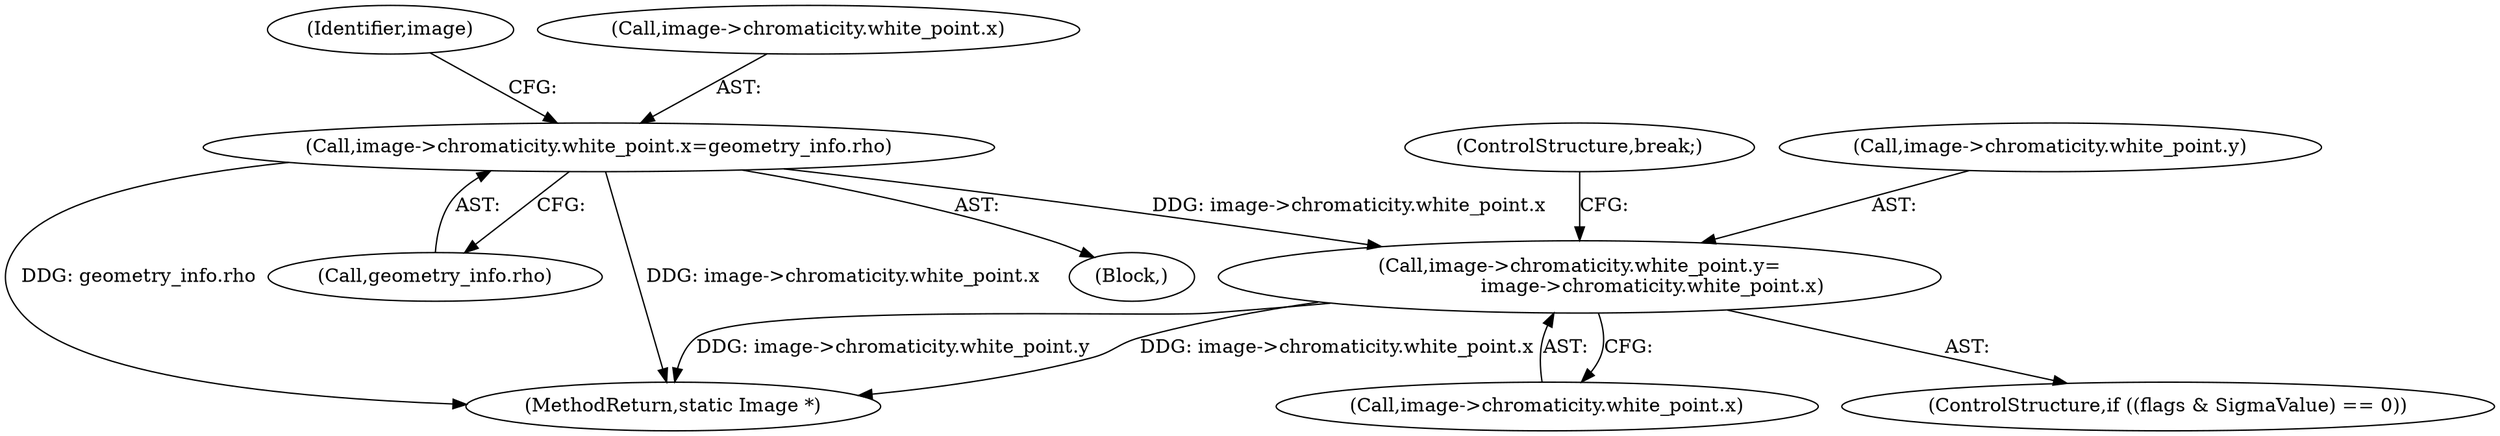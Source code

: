 digraph "0_ImageMagick_f6e9d0d9955e85bdd7540b251cd50d598dacc5e6_34@pointer" {
"1001779" [label="(Call,image->chromaticity.white_point.y=\n                        image->chromaticity.white_point.x)"];
"1001751" [label="(Call,image->chromaticity.white_point.x=geometry_info.rho)"];
"1001794" [label="(ControlStructure,break;)"];
"1001766" [label="(Identifier,image)"];
"1001744" [label="(Block,)"];
"1001780" [label="(Call,image->chromaticity.white_point.y)"];
"1001773" [label="(ControlStructure,if ((flags & SigmaValue) == 0))"];
"1001751" [label="(Call,image->chromaticity.white_point.x=geometry_info.rho)"];
"1001779" [label="(Call,image->chromaticity.white_point.y=\n                        image->chromaticity.white_point.x)"];
"1001752" [label="(Call,image->chromaticity.white_point.x)"];
"1001787" [label="(Call,image->chromaticity.white_point.x)"];
"1001759" [label="(Call,geometry_info.rho)"];
"1003485" [label="(MethodReturn,static Image *)"];
"1001779" -> "1001773"  [label="AST: "];
"1001779" -> "1001787"  [label="CFG: "];
"1001780" -> "1001779"  [label="AST: "];
"1001787" -> "1001779"  [label="AST: "];
"1001794" -> "1001779"  [label="CFG: "];
"1001779" -> "1003485"  [label="DDG: image->chromaticity.white_point.y"];
"1001779" -> "1003485"  [label="DDG: image->chromaticity.white_point.x"];
"1001751" -> "1001779"  [label="DDG: image->chromaticity.white_point.x"];
"1001751" -> "1001744"  [label="AST: "];
"1001751" -> "1001759"  [label="CFG: "];
"1001752" -> "1001751"  [label="AST: "];
"1001759" -> "1001751"  [label="AST: "];
"1001766" -> "1001751"  [label="CFG: "];
"1001751" -> "1003485"  [label="DDG: geometry_info.rho"];
"1001751" -> "1003485"  [label="DDG: image->chromaticity.white_point.x"];
}
